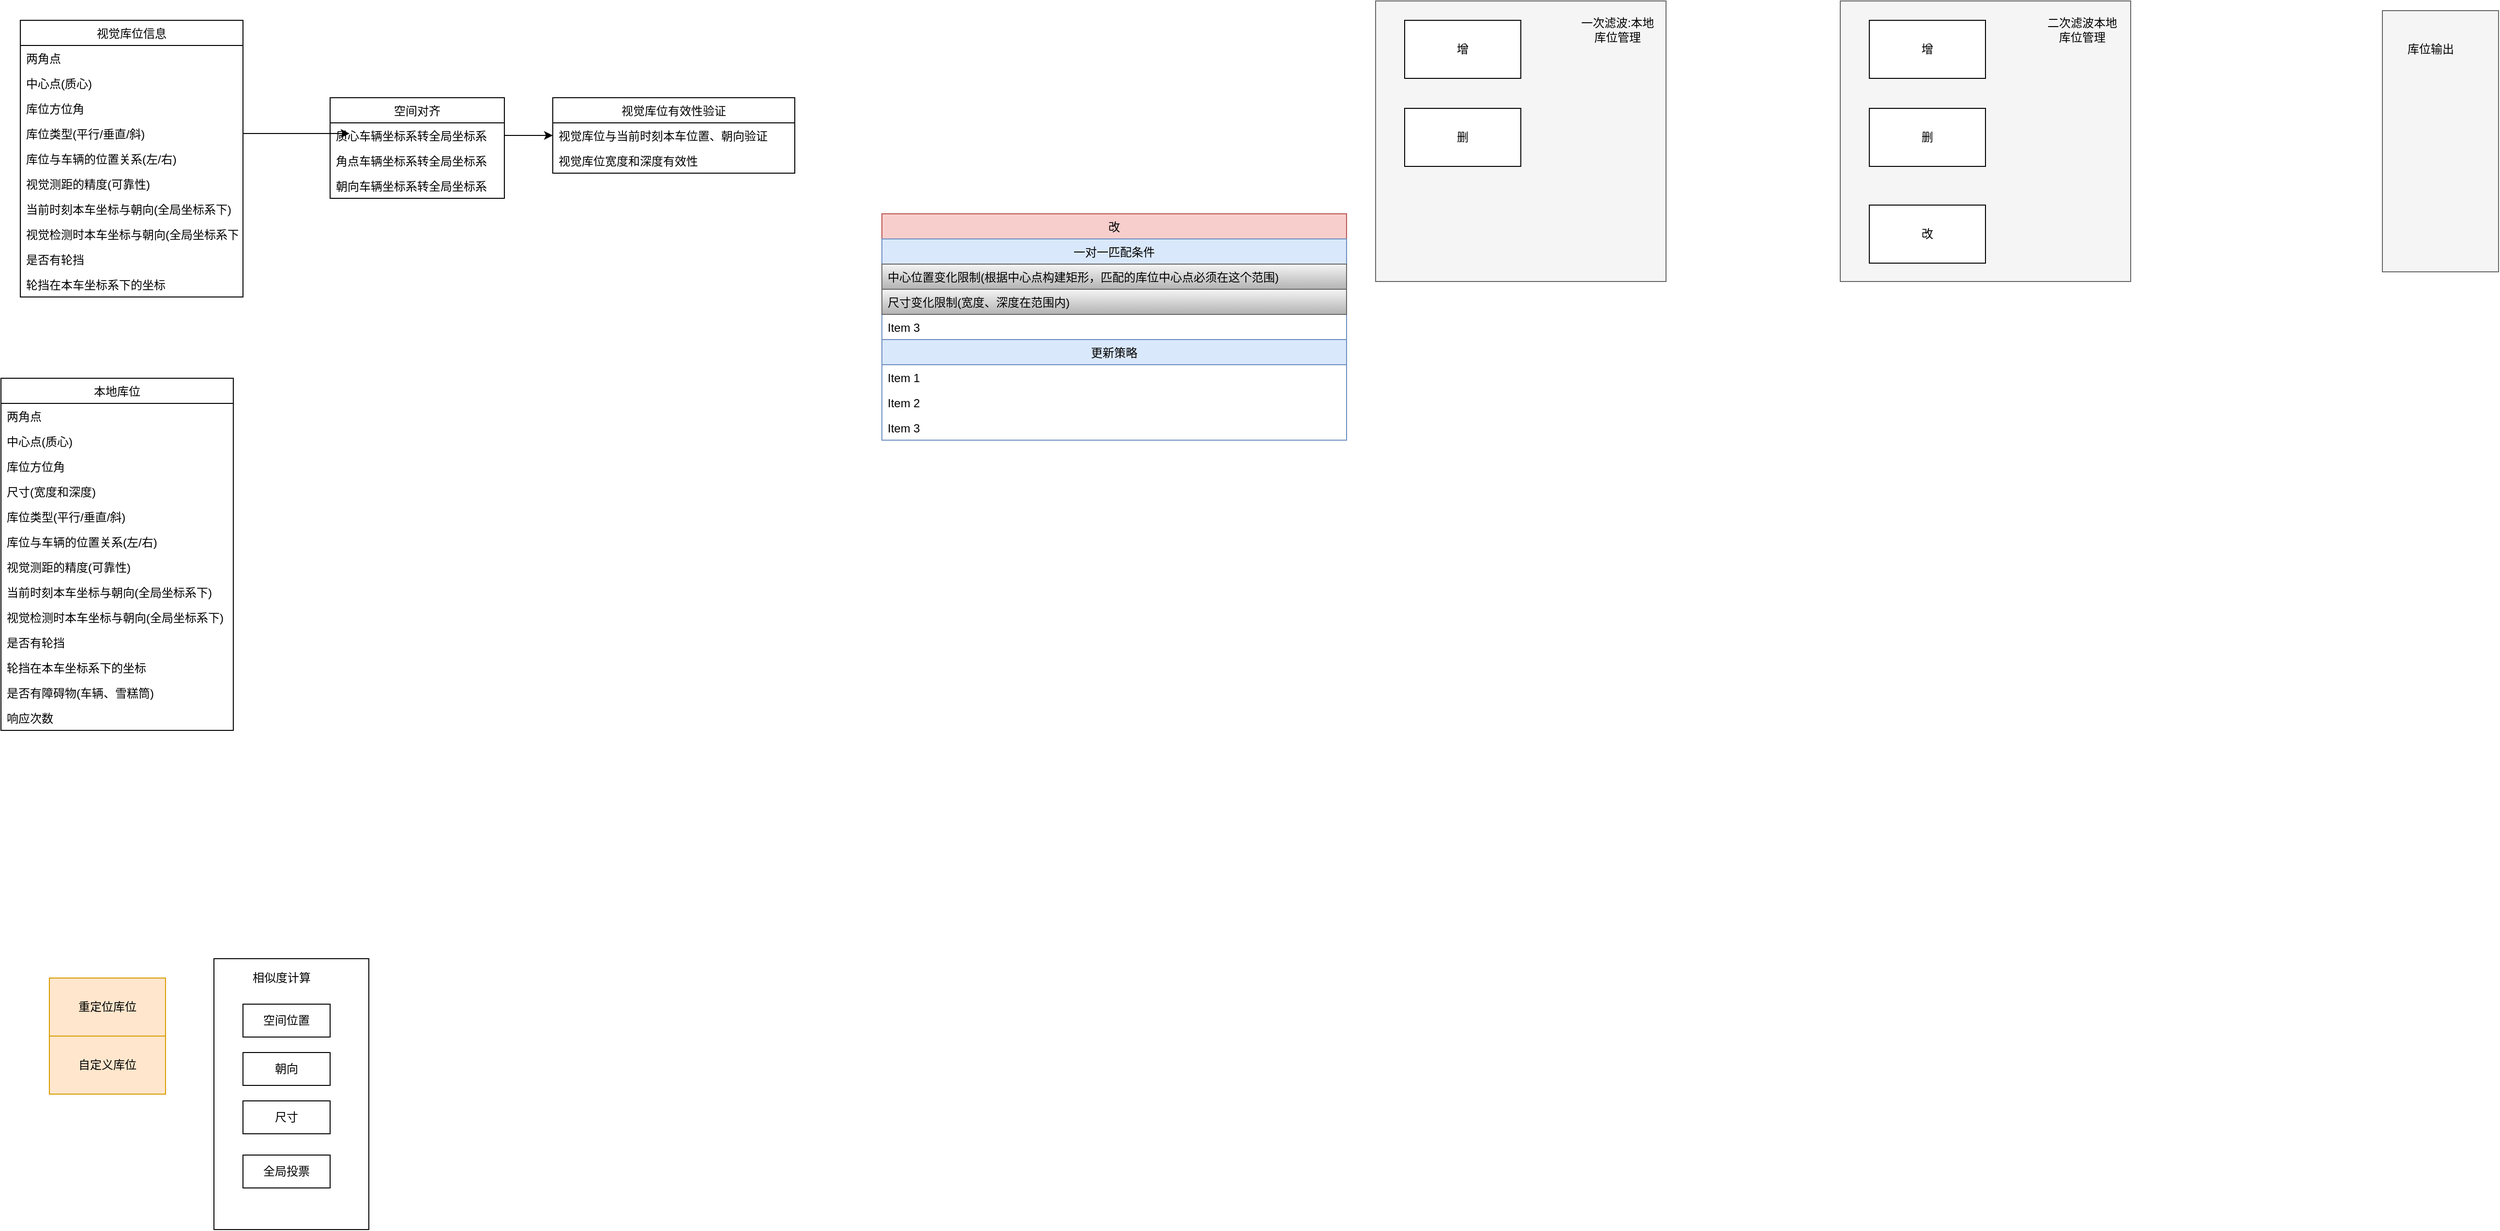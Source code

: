 <mxfile version="15.2.7" type="github">
  <diagram name="Page-1" id="c37626ed-c26b-45fb-9056-f9ebc6bb27b6">
    <mxGraphModel dx="826" dy="1801" grid="1" gridSize="10" guides="1" tooltips="1" connect="1" arrows="1" fold="1" page="1" pageScale="1" pageWidth="980" pageHeight="690" background="none" math="0" shadow="0">
      <root>
        <mxCell id="0" />
        <mxCell id="1" parent="0" />
        <mxCell id="54cQkrYoujpudrLPPVIC-1" value="视觉库位信息" style="swimlane;fontStyle=0;childLayout=stackLayout;horizontal=1;startSize=26;horizontalStack=0;resizeParent=1;resizeParentMax=0;resizeLast=0;collapsible=1;marginBottom=0;" parent="1" vertex="1">
          <mxGeometry x="30" y="-810" width="230" height="286" as="geometry">
            <mxRectangle x="30" y="-810" width="100" height="26" as="alternateBounds" />
          </mxGeometry>
        </mxCell>
        <mxCell id="54cQkrYoujpudrLPPVIC-2" value="两角点" style="text;strokeColor=none;fillColor=none;align=left;verticalAlign=top;spacingLeft=4;spacingRight=4;overflow=hidden;rotatable=0;points=[[0,0.5],[1,0.5]];portConstraint=eastwest;" parent="54cQkrYoujpudrLPPVIC-1" vertex="1">
          <mxGeometry y="26" width="230" height="26" as="geometry" />
        </mxCell>
        <mxCell id="54cQkrYoujpudrLPPVIC-3" value="中心点(质心)" style="text;strokeColor=none;fillColor=none;align=left;verticalAlign=top;spacingLeft=4;spacingRight=4;overflow=hidden;rotatable=0;points=[[0,0.5],[1,0.5]];portConstraint=eastwest;" parent="54cQkrYoujpudrLPPVIC-1" vertex="1">
          <mxGeometry y="52" width="230" height="26" as="geometry" />
        </mxCell>
        <mxCell id="54cQkrYoujpudrLPPVIC-4" value="库位方位角" style="text;strokeColor=none;fillColor=none;align=left;verticalAlign=top;spacingLeft=4;spacingRight=4;overflow=hidden;rotatable=0;points=[[0,0.5],[1,0.5]];portConstraint=eastwest;" parent="54cQkrYoujpudrLPPVIC-1" vertex="1">
          <mxGeometry y="78" width="230" height="26" as="geometry" />
        </mxCell>
        <mxCell id="54cQkrYoujpudrLPPVIC-5" value="库位类型(平行/垂直/斜)" style="text;strokeColor=none;fillColor=none;align=left;verticalAlign=top;spacingLeft=4;spacingRight=4;overflow=hidden;rotatable=0;points=[[0,0.5],[1,0.5]];portConstraint=eastwest;" parent="54cQkrYoujpudrLPPVIC-1" vertex="1">
          <mxGeometry y="104" width="230" height="26" as="geometry" />
        </mxCell>
        <mxCell id="54cQkrYoujpudrLPPVIC-6" value="库位与车辆的位置关系(左/右)" style="text;strokeColor=none;fillColor=none;align=left;verticalAlign=top;spacingLeft=4;spacingRight=4;overflow=hidden;rotatable=0;points=[[0,0.5],[1,0.5]];portConstraint=eastwest;" parent="54cQkrYoujpudrLPPVIC-1" vertex="1">
          <mxGeometry y="130" width="230" height="26" as="geometry" />
        </mxCell>
        <mxCell id="54cQkrYoujpudrLPPVIC-7" value="视觉测距的精度(可靠性)" style="text;strokeColor=none;fillColor=none;align=left;verticalAlign=top;spacingLeft=4;spacingRight=4;overflow=hidden;rotatable=0;points=[[0,0.5],[1,0.5]];portConstraint=eastwest;" parent="54cQkrYoujpudrLPPVIC-1" vertex="1">
          <mxGeometry y="156" width="230" height="26" as="geometry" />
        </mxCell>
        <mxCell id="EZox7gK0a6Xs82-B16z0-28" value="当前时刻本车坐标与朝向(全局坐标系下)" style="text;strokeColor=none;fillColor=none;align=left;verticalAlign=top;spacingLeft=4;spacingRight=4;overflow=hidden;rotatable=0;points=[[0,0.5],[1,0.5]];portConstraint=eastwest;" vertex="1" parent="54cQkrYoujpudrLPPVIC-1">
          <mxGeometry y="182" width="230" height="26" as="geometry" />
        </mxCell>
        <mxCell id="54cQkrYoujpudrLPPVIC-8" value="视觉检测时本车坐标与朝向(全局坐标系下)" style="text;strokeColor=none;fillColor=none;align=left;verticalAlign=top;spacingLeft=4;spacingRight=4;overflow=hidden;rotatable=0;points=[[0,0.5],[1,0.5]];portConstraint=eastwest;" parent="54cQkrYoujpudrLPPVIC-1" vertex="1">
          <mxGeometry y="208" width="230" height="26" as="geometry" />
        </mxCell>
        <mxCell id="54cQkrYoujpudrLPPVIC-9" value="是否有轮挡" style="text;strokeColor=none;fillColor=none;align=left;verticalAlign=top;spacingLeft=4;spacingRight=4;overflow=hidden;rotatable=0;points=[[0,0.5],[1,0.5]];portConstraint=eastwest;" parent="54cQkrYoujpudrLPPVIC-1" vertex="1">
          <mxGeometry y="234" width="230" height="26" as="geometry" />
        </mxCell>
        <mxCell id="54cQkrYoujpudrLPPVIC-10" value="轮挡在本车坐标系下的坐标" style="text;strokeColor=none;fillColor=none;align=left;verticalAlign=top;spacingLeft=4;spacingRight=4;overflow=hidden;rotatable=0;points=[[0,0.5],[1,0.5]];portConstraint=eastwest;" parent="54cQkrYoujpudrLPPVIC-1" vertex="1">
          <mxGeometry y="260" width="230" height="26" as="geometry" />
        </mxCell>
        <mxCell id="54cQkrYoujpudrLPPVIC-13" style="edgeStyle=orthogonalEdgeStyle;rounded=0;orthogonalLoop=1;jettySize=auto;html=1;entryX=0;entryY=0.5;entryDx=0;entryDy=0;" parent="1" source="54cQkrYoujpudrLPPVIC-5" edge="1">
          <mxGeometry relative="1" as="geometry">
            <mxPoint x="370" y="-693" as="targetPoint" />
          </mxGeometry>
        </mxCell>
        <mxCell id="54cQkrYoujpudrLPPVIC-16" value="本地库位" style="swimlane;fontStyle=0;childLayout=stackLayout;horizontal=1;startSize=26;horizontalStack=0;resizeParent=1;resizeParentMax=0;resizeLast=0;collapsible=1;marginBottom=0;" parent="1" vertex="1">
          <mxGeometry x="10" y="-440" width="240" height="364" as="geometry">
            <mxRectangle x="150" y="-530" width="100" height="26" as="alternateBounds" />
          </mxGeometry>
        </mxCell>
        <mxCell id="54cQkrYoujpudrLPPVIC-17" value="两角点" style="text;strokeColor=none;fillColor=none;align=left;verticalAlign=top;spacingLeft=4;spacingRight=4;overflow=hidden;rotatable=0;points=[[0,0.5],[1,0.5]];portConstraint=eastwest;" parent="54cQkrYoujpudrLPPVIC-16" vertex="1">
          <mxGeometry y="26" width="240" height="26" as="geometry" />
        </mxCell>
        <mxCell id="54cQkrYoujpudrLPPVIC-18" value="中心点(质心)" style="text;strokeColor=none;fillColor=none;align=left;verticalAlign=top;spacingLeft=4;spacingRight=4;overflow=hidden;rotatable=0;points=[[0,0.5],[1,0.5]];portConstraint=eastwest;" parent="54cQkrYoujpudrLPPVIC-16" vertex="1">
          <mxGeometry y="52" width="240" height="26" as="geometry" />
        </mxCell>
        <mxCell id="54cQkrYoujpudrLPPVIC-19" value="库位方位角" style="text;strokeColor=none;fillColor=none;align=left;verticalAlign=top;spacingLeft=4;spacingRight=4;overflow=hidden;rotatable=0;points=[[0,0.5],[1,0.5]];portConstraint=eastwest;" parent="54cQkrYoujpudrLPPVIC-16" vertex="1">
          <mxGeometry y="78" width="240" height="26" as="geometry" />
        </mxCell>
        <mxCell id="54cQkrYoujpudrLPPVIC-27" value="尺寸(宽度和深度)" style="text;strokeColor=none;fillColor=none;align=left;verticalAlign=top;spacingLeft=4;spacingRight=4;overflow=hidden;rotatable=0;points=[[0,0.5],[1,0.5]];portConstraint=eastwest;" parent="54cQkrYoujpudrLPPVIC-16" vertex="1">
          <mxGeometry y="104" width="240" height="26" as="geometry" />
        </mxCell>
        <mxCell id="54cQkrYoujpudrLPPVIC-20" value="库位类型(平行/垂直/斜)" style="text;strokeColor=none;fillColor=none;align=left;verticalAlign=top;spacingLeft=4;spacingRight=4;overflow=hidden;rotatable=0;points=[[0,0.5],[1,0.5]];portConstraint=eastwest;" parent="54cQkrYoujpudrLPPVIC-16" vertex="1">
          <mxGeometry y="130" width="240" height="26" as="geometry" />
        </mxCell>
        <mxCell id="54cQkrYoujpudrLPPVIC-21" value="库位与车辆的位置关系(左/右)" style="text;strokeColor=none;fillColor=none;align=left;verticalAlign=top;spacingLeft=4;spacingRight=4;overflow=hidden;rotatable=0;points=[[0,0.5],[1,0.5]];portConstraint=eastwest;" parent="54cQkrYoujpudrLPPVIC-16" vertex="1">
          <mxGeometry y="156" width="240" height="26" as="geometry" />
        </mxCell>
        <mxCell id="54cQkrYoujpudrLPPVIC-22" value="视觉测距的精度(可靠性)" style="text;strokeColor=none;fillColor=none;align=left;verticalAlign=top;spacingLeft=4;spacingRight=4;overflow=hidden;rotatable=0;points=[[0,0.5],[1,0.5]];portConstraint=eastwest;" parent="54cQkrYoujpudrLPPVIC-16" vertex="1">
          <mxGeometry y="182" width="240" height="26" as="geometry" />
        </mxCell>
        <mxCell id="54cQkrYoujpudrLPPVIC-23" value="当前时刻本车坐标与朝向(全局坐标系下)" style="text;strokeColor=none;fillColor=none;align=left;verticalAlign=top;spacingLeft=4;spacingRight=4;overflow=hidden;rotatable=0;points=[[0,0.5],[1,0.5]];portConstraint=eastwest;" parent="54cQkrYoujpudrLPPVIC-16" vertex="1">
          <mxGeometry y="208" width="240" height="26" as="geometry" />
        </mxCell>
        <mxCell id="EZox7gK0a6Xs82-B16z0-8" value="视觉检测时本车坐标与朝向(全局坐标系下)" style="text;strokeColor=none;fillColor=none;align=left;verticalAlign=top;spacingLeft=4;spacingRight=4;overflow=hidden;rotatable=0;points=[[0,0.5],[1,0.5]];portConstraint=eastwest;" vertex="1" parent="54cQkrYoujpudrLPPVIC-16">
          <mxGeometry y="234" width="240" height="26" as="geometry" />
        </mxCell>
        <mxCell id="54cQkrYoujpudrLPPVIC-24" value="是否有轮挡" style="text;strokeColor=none;fillColor=none;align=left;verticalAlign=top;spacingLeft=4;spacingRight=4;overflow=hidden;rotatable=0;points=[[0,0.5],[1,0.5]];portConstraint=eastwest;" parent="54cQkrYoujpudrLPPVIC-16" vertex="1">
          <mxGeometry y="260" width="240" height="26" as="geometry" />
        </mxCell>
        <mxCell id="54cQkrYoujpudrLPPVIC-25" value="轮挡在本车坐标系下的坐标" style="text;strokeColor=none;fillColor=none;align=left;verticalAlign=top;spacingLeft=4;spacingRight=4;overflow=hidden;rotatable=0;points=[[0,0.5],[1,0.5]];portConstraint=eastwest;" parent="54cQkrYoujpudrLPPVIC-16" vertex="1">
          <mxGeometry y="286" width="240" height="26" as="geometry" />
        </mxCell>
        <mxCell id="54cQkrYoujpudrLPPVIC-26" value="是否有障碍物(车辆、雪糕筒)" style="text;strokeColor=none;fillColor=none;align=left;verticalAlign=top;spacingLeft=4;spacingRight=4;overflow=hidden;rotatable=0;points=[[0,0.5],[1,0.5]];portConstraint=eastwest;" parent="54cQkrYoujpudrLPPVIC-16" vertex="1">
          <mxGeometry y="312" width="240" height="26" as="geometry" />
        </mxCell>
        <mxCell id="EZox7gK0a6Xs82-B16z0-1" value="响应次数" style="text;strokeColor=none;fillColor=none;align=left;verticalAlign=top;spacingLeft=4;spacingRight=4;overflow=hidden;rotatable=0;points=[[0,0.5],[1,0.5]];portConstraint=eastwest;" vertex="1" parent="54cQkrYoujpudrLPPVIC-16">
          <mxGeometry y="338" width="240" height="26" as="geometry" />
        </mxCell>
        <mxCell id="54cQkrYoujpudrLPPVIC-28" value="自定义库位" style="rounded=0;whiteSpace=wrap;html=1;fillColor=#ffe6cc;strokeColor=#d79b00;" parent="1" vertex="1">
          <mxGeometry x="60" y="240" width="120" height="60" as="geometry" />
        </mxCell>
        <mxCell id="54cQkrYoujpudrLPPVIC-30" value="重定位库位" style="rounded=0;whiteSpace=wrap;html=1;fillColor=#ffe6cc;strokeColor=#d79b00;" parent="1" vertex="1">
          <mxGeometry x="60" y="180" width="120" height="60" as="geometry" />
        </mxCell>
        <mxCell id="54cQkrYoujpudrLPPVIC-44" value="" style="group" parent="1" vertex="1" connectable="0">
          <mxGeometry x="1430" y="-830" width="300" height="290" as="geometry" />
        </mxCell>
        <mxCell id="54cQkrYoujpudrLPPVIC-42" value="" style="rounded=0;whiteSpace=wrap;html=1;fillColor=#f5f5f5;strokeColor=#666666;fontColor=#333333;" parent="54cQkrYoujpudrLPPVIC-44" vertex="1">
          <mxGeometry width="300" height="290" as="geometry" />
        </mxCell>
        <mxCell id="54cQkrYoujpudrLPPVIC-39" value="增" style="rounded=0;whiteSpace=wrap;html=1;" parent="54cQkrYoujpudrLPPVIC-44" vertex="1">
          <mxGeometry x="30" y="20" width="120" height="60" as="geometry" />
        </mxCell>
        <mxCell id="54cQkrYoujpudrLPPVIC-40" value="删" style="rounded=0;whiteSpace=wrap;html=1;" parent="54cQkrYoujpudrLPPVIC-44" vertex="1">
          <mxGeometry x="30" y="111" width="120" height="60" as="geometry" />
        </mxCell>
        <mxCell id="54cQkrYoujpudrLPPVIC-43" value="一次滤波:本地库位管理" style="text;html=1;strokeColor=none;fillColor=none;align=center;verticalAlign=middle;whiteSpace=wrap;rounded=0;" parent="54cQkrYoujpudrLPPVIC-44" vertex="1">
          <mxGeometry x="210" y="20" width="80" height="20" as="geometry" />
        </mxCell>
        <mxCell id="54cQkrYoujpudrLPPVIC-53" value="" style="group" parent="1" vertex="1" connectable="0">
          <mxGeometry x="2470" y="-820" width="120" height="270" as="geometry" />
        </mxCell>
        <mxCell id="54cQkrYoujpudrLPPVIC-45" value="" style="rounded=0;whiteSpace=wrap;html=1;fillColor=#f5f5f5;strokeColor=#666666;fontColor=#333333;" parent="54cQkrYoujpudrLPPVIC-53" vertex="1">
          <mxGeometry width="120" height="270" as="geometry" />
        </mxCell>
        <mxCell id="54cQkrYoujpudrLPPVIC-46" value="库位输出" style="text;html=1;strokeColor=none;fillColor=none;align=center;verticalAlign=middle;whiteSpace=wrap;rounded=0;" parent="54cQkrYoujpudrLPPVIC-53" vertex="1">
          <mxGeometry x="20" y="30" width="60" height="20" as="geometry" />
        </mxCell>
        <mxCell id="EZox7gK0a6Xs82-B16z0-16" value="" style="group" vertex="1" connectable="0" parent="1">
          <mxGeometry x="230" y="160" width="160" height="280" as="geometry" />
        </mxCell>
        <mxCell id="EZox7gK0a6Xs82-B16z0-17" value="" style="rounded=0;whiteSpace=wrap;html=1;" vertex="1" parent="EZox7gK0a6Xs82-B16z0-16">
          <mxGeometry width="160" height="280" as="geometry" />
        </mxCell>
        <mxCell id="EZox7gK0a6Xs82-B16z0-18" value="相似度计算" style="text;html=1;strokeColor=none;fillColor=none;align=center;verticalAlign=middle;whiteSpace=wrap;rounded=0;" vertex="1" parent="EZox7gK0a6Xs82-B16z0-16">
          <mxGeometry x="35" y="10" width="70" height="20" as="geometry" />
        </mxCell>
        <mxCell id="EZox7gK0a6Xs82-B16z0-19" value="朝向" style="rounded=0;whiteSpace=wrap;html=1;" vertex="1" parent="EZox7gK0a6Xs82-B16z0-16">
          <mxGeometry x="30" y="97" width="90" height="34" as="geometry" />
        </mxCell>
        <mxCell id="EZox7gK0a6Xs82-B16z0-20" value="空间位置" style="rounded=0;whiteSpace=wrap;html=1;" vertex="1" parent="EZox7gK0a6Xs82-B16z0-16">
          <mxGeometry x="30" y="47" width="90" height="34" as="geometry" />
        </mxCell>
        <mxCell id="EZox7gK0a6Xs82-B16z0-21" value="尺寸" style="rounded=0;whiteSpace=wrap;html=1;" vertex="1" parent="EZox7gK0a6Xs82-B16z0-16">
          <mxGeometry x="30" y="147" width="90" height="34" as="geometry" />
        </mxCell>
        <mxCell id="EZox7gK0a6Xs82-B16z0-22" value="全局投票" style="rounded=0;whiteSpace=wrap;html=1;" vertex="1" parent="EZox7gK0a6Xs82-B16z0-16">
          <mxGeometry x="30" y="203" width="90" height="34" as="geometry" />
        </mxCell>
        <mxCell id="EZox7gK0a6Xs82-B16z0-24" value="视觉库位有效性验证" style="swimlane;fontStyle=0;childLayout=stackLayout;horizontal=1;startSize=26;horizontalStack=0;resizeParent=1;resizeParentMax=0;resizeLast=0;collapsible=1;marginBottom=0;" vertex="1" parent="1">
          <mxGeometry x="580" y="-730" width="250" height="78" as="geometry" />
        </mxCell>
        <mxCell id="EZox7gK0a6Xs82-B16z0-25" value="视觉库位与当前时刻本车位置、朝向验证" style="text;strokeColor=none;fillColor=none;align=left;verticalAlign=top;spacingLeft=4;spacingRight=4;overflow=hidden;rotatable=0;points=[[0,0.5],[1,0.5]];portConstraint=eastwest;" vertex="1" parent="EZox7gK0a6Xs82-B16z0-24">
          <mxGeometry y="26" width="250" height="26" as="geometry" />
        </mxCell>
        <mxCell id="EZox7gK0a6Xs82-B16z0-26" value="视觉库位宽度和深度有效性" style="text;strokeColor=none;fillColor=none;align=left;verticalAlign=top;spacingLeft=4;spacingRight=4;overflow=hidden;rotatable=0;points=[[0,0.5],[1,0.5]];portConstraint=eastwest;" vertex="1" parent="EZox7gK0a6Xs82-B16z0-24">
          <mxGeometry y="52" width="250" height="26" as="geometry" />
        </mxCell>
        <mxCell id="EZox7gK0a6Xs82-B16z0-29" value="空间对齐" style="swimlane;fontStyle=0;childLayout=stackLayout;horizontal=1;startSize=26;horizontalStack=0;resizeParent=1;resizeParentMax=0;resizeLast=0;collapsible=1;marginBottom=0;" vertex="1" parent="1">
          <mxGeometry x="350" y="-730" width="180" height="104" as="geometry" />
        </mxCell>
        <mxCell id="EZox7gK0a6Xs82-B16z0-30" value="质心车辆坐标系转全局坐标系" style="text;strokeColor=none;fillColor=none;align=left;verticalAlign=top;spacingLeft=4;spacingRight=4;overflow=hidden;rotatable=0;points=[[0,0.5],[1,0.5]];portConstraint=eastwest;" vertex="1" parent="EZox7gK0a6Xs82-B16z0-29">
          <mxGeometry y="26" width="180" height="26" as="geometry" />
        </mxCell>
        <mxCell id="EZox7gK0a6Xs82-B16z0-33" value="角点车辆坐标系转全局坐标系" style="text;strokeColor=none;fillColor=none;align=left;verticalAlign=top;spacingLeft=4;spacingRight=4;overflow=hidden;rotatable=0;points=[[0,0.5],[1,0.5]];portConstraint=eastwest;" vertex="1" parent="EZox7gK0a6Xs82-B16z0-29">
          <mxGeometry y="52" width="180" height="26" as="geometry" />
        </mxCell>
        <mxCell id="EZox7gK0a6Xs82-B16z0-31" value="朝向车辆坐标系转全局坐标系" style="text;strokeColor=none;fillColor=none;align=left;verticalAlign=top;spacingLeft=4;spacingRight=4;overflow=hidden;rotatable=0;points=[[0,0.5],[1,0.5]];portConstraint=eastwest;" vertex="1" parent="EZox7gK0a6Xs82-B16z0-29">
          <mxGeometry y="78" width="180" height="26" as="geometry" />
        </mxCell>
        <mxCell id="EZox7gK0a6Xs82-B16z0-34" style="edgeStyle=orthogonalEdgeStyle;rounded=0;orthogonalLoop=1;jettySize=auto;html=1;exitX=1;exitY=0.5;exitDx=0;exitDy=0;entryX=0;entryY=0.5;entryDx=0;entryDy=0;" edge="1" parent="1" source="EZox7gK0a6Xs82-B16z0-30" target="EZox7gK0a6Xs82-B16z0-25">
          <mxGeometry relative="1" as="geometry" />
        </mxCell>
        <mxCell id="EZox7gK0a6Xs82-B16z0-35" value="" style="group" vertex="1" connectable="0" parent="1">
          <mxGeometry x="1910" y="-830" width="300" height="290" as="geometry" />
        </mxCell>
        <mxCell id="EZox7gK0a6Xs82-B16z0-36" value="" style="rounded=0;whiteSpace=wrap;html=1;fillColor=#f5f5f5;strokeColor=#666666;fontColor=#333333;" vertex="1" parent="EZox7gK0a6Xs82-B16z0-35">
          <mxGeometry width="300" height="290" as="geometry" />
        </mxCell>
        <mxCell id="EZox7gK0a6Xs82-B16z0-37" value="增" style="rounded=0;whiteSpace=wrap;html=1;" vertex="1" parent="EZox7gK0a6Xs82-B16z0-35">
          <mxGeometry x="30" y="20" width="120" height="60" as="geometry" />
        </mxCell>
        <mxCell id="EZox7gK0a6Xs82-B16z0-38" value="删" style="rounded=0;whiteSpace=wrap;html=1;" vertex="1" parent="EZox7gK0a6Xs82-B16z0-35">
          <mxGeometry x="30" y="111" width="120" height="60" as="geometry" />
        </mxCell>
        <mxCell id="EZox7gK0a6Xs82-B16z0-39" value="改" style="rounded=0;whiteSpace=wrap;html=1;" vertex="1" parent="EZox7gK0a6Xs82-B16z0-35">
          <mxGeometry x="30" y="211" width="120" height="60" as="geometry" />
        </mxCell>
        <mxCell id="EZox7gK0a6Xs82-B16z0-40" value="二次滤波本地库位管理" style="text;html=1;strokeColor=none;fillColor=none;align=center;verticalAlign=middle;whiteSpace=wrap;rounded=0;" vertex="1" parent="EZox7gK0a6Xs82-B16z0-35">
          <mxGeometry x="210" y="20" width="80" height="20" as="geometry" />
        </mxCell>
        <mxCell id="EZox7gK0a6Xs82-B16z0-41" value="改" style="swimlane;fontStyle=0;childLayout=stackLayout;horizontal=1;startSize=26;horizontalStack=0;resizeParent=1;resizeParentMax=0;resizeLast=0;collapsible=1;marginBottom=0;fillColor=#f8cecc;strokeColor=#b85450;" vertex="1" parent="1">
          <mxGeometry x="920" y="-610" width="480" height="234" as="geometry" />
        </mxCell>
        <mxCell id="EZox7gK0a6Xs82-B16z0-45" value="一对一匹配条件" style="swimlane;fontStyle=0;childLayout=stackLayout;horizontal=1;startSize=26;horizontalStack=0;resizeParent=1;resizeParentMax=0;resizeLast=0;collapsible=1;marginBottom=0;fillColor=#dae8fc;strokeColor=#6c8ebf;" vertex="1" parent="EZox7gK0a6Xs82-B16z0-41">
          <mxGeometry y="26" width="480" height="104" as="geometry" />
        </mxCell>
        <mxCell id="EZox7gK0a6Xs82-B16z0-46" value="中心位置变化限制(根据中心点构建矩形，匹配的库位中心点必须在这个范围)" style="text;strokeColor=#666666;fillColor=#f5f5f5;align=left;verticalAlign=top;spacingLeft=4;spacingRight=4;overflow=hidden;rotatable=0;points=[[0,0.5],[1,0.5]];portConstraint=eastwest;gradientColor=#b3b3b3;" vertex="1" parent="EZox7gK0a6Xs82-B16z0-45">
          <mxGeometry y="26" width="480" height="26" as="geometry" />
        </mxCell>
        <mxCell id="EZox7gK0a6Xs82-B16z0-47" value="尺寸变化限制(宽度、深度在范围内)" style="text;strokeColor=#666666;fillColor=#f5f5f5;align=left;verticalAlign=top;spacingLeft=4;spacingRight=4;overflow=hidden;rotatable=0;points=[[0,0.5],[1,0.5]];portConstraint=eastwest;gradientColor=#b3b3b3;" vertex="1" parent="EZox7gK0a6Xs82-B16z0-45">
          <mxGeometry y="52" width="480" height="26" as="geometry" />
        </mxCell>
        <mxCell id="EZox7gK0a6Xs82-B16z0-48" value="Item 3" style="text;strokeColor=none;fillColor=none;align=left;verticalAlign=top;spacingLeft=4;spacingRight=4;overflow=hidden;rotatable=0;points=[[0,0.5],[1,0.5]];portConstraint=eastwest;" vertex="1" parent="EZox7gK0a6Xs82-B16z0-45">
          <mxGeometry y="78" width="480" height="26" as="geometry" />
        </mxCell>
        <mxCell id="EZox7gK0a6Xs82-B16z0-49" value="更新策略" style="swimlane;fontStyle=0;childLayout=stackLayout;horizontal=1;startSize=26;horizontalStack=0;resizeParent=1;resizeParentMax=0;resizeLast=0;collapsible=1;marginBottom=0;fillColor=#dae8fc;strokeColor=#6c8ebf;" vertex="1" parent="EZox7gK0a6Xs82-B16z0-41">
          <mxGeometry y="130" width="480" height="104" as="geometry" />
        </mxCell>
        <mxCell id="EZox7gK0a6Xs82-B16z0-50" value="Item 1" style="text;strokeColor=none;fillColor=none;align=left;verticalAlign=top;spacingLeft=4;spacingRight=4;overflow=hidden;rotatable=0;points=[[0,0.5],[1,0.5]];portConstraint=eastwest;" vertex="1" parent="EZox7gK0a6Xs82-B16z0-49">
          <mxGeometry y="26" width="480" height="26" as="geometry" />
        </mxCell>
        <mxCell id="EZox7gK0a6Xs82-B16z0-51" value="Item 2" style="text;strokeColor=none;fillColor=none;align=left;verticalAlign=top;spacingLeft=4;spacingRight=4;overflow=hidden;rotatable=0;points=[[0,0.5],[1,0.5]];portConstraint=eastwest;" vertex="1" parent="EZox7gK0a6Xs82-B16z0-49">
          <mxGeometry y="52" width="480" height="26" as="geometry" />
        </mxCell>
        <mxCell id="EZox7gK0a6Xs82-B16z0-52" value="Item 3" style="text;strokeColor=none;fillColor=none;align=left;verticalAlign=top;spacingLeft=4;spacingRight=4;overflow=hidden;rotatable=0;points=[[0,0.5],[1,0.5]];portConstraint=eastwest;" vertex="1" parent="EZox7gK0a6Xs82-B16z0-49">
          <mxGeometry y="78" width="480" height="26" as="geometry" />
        </mxCell>
      </root>
    </mxGraphModel>
  </diagram>
</mxfile>

